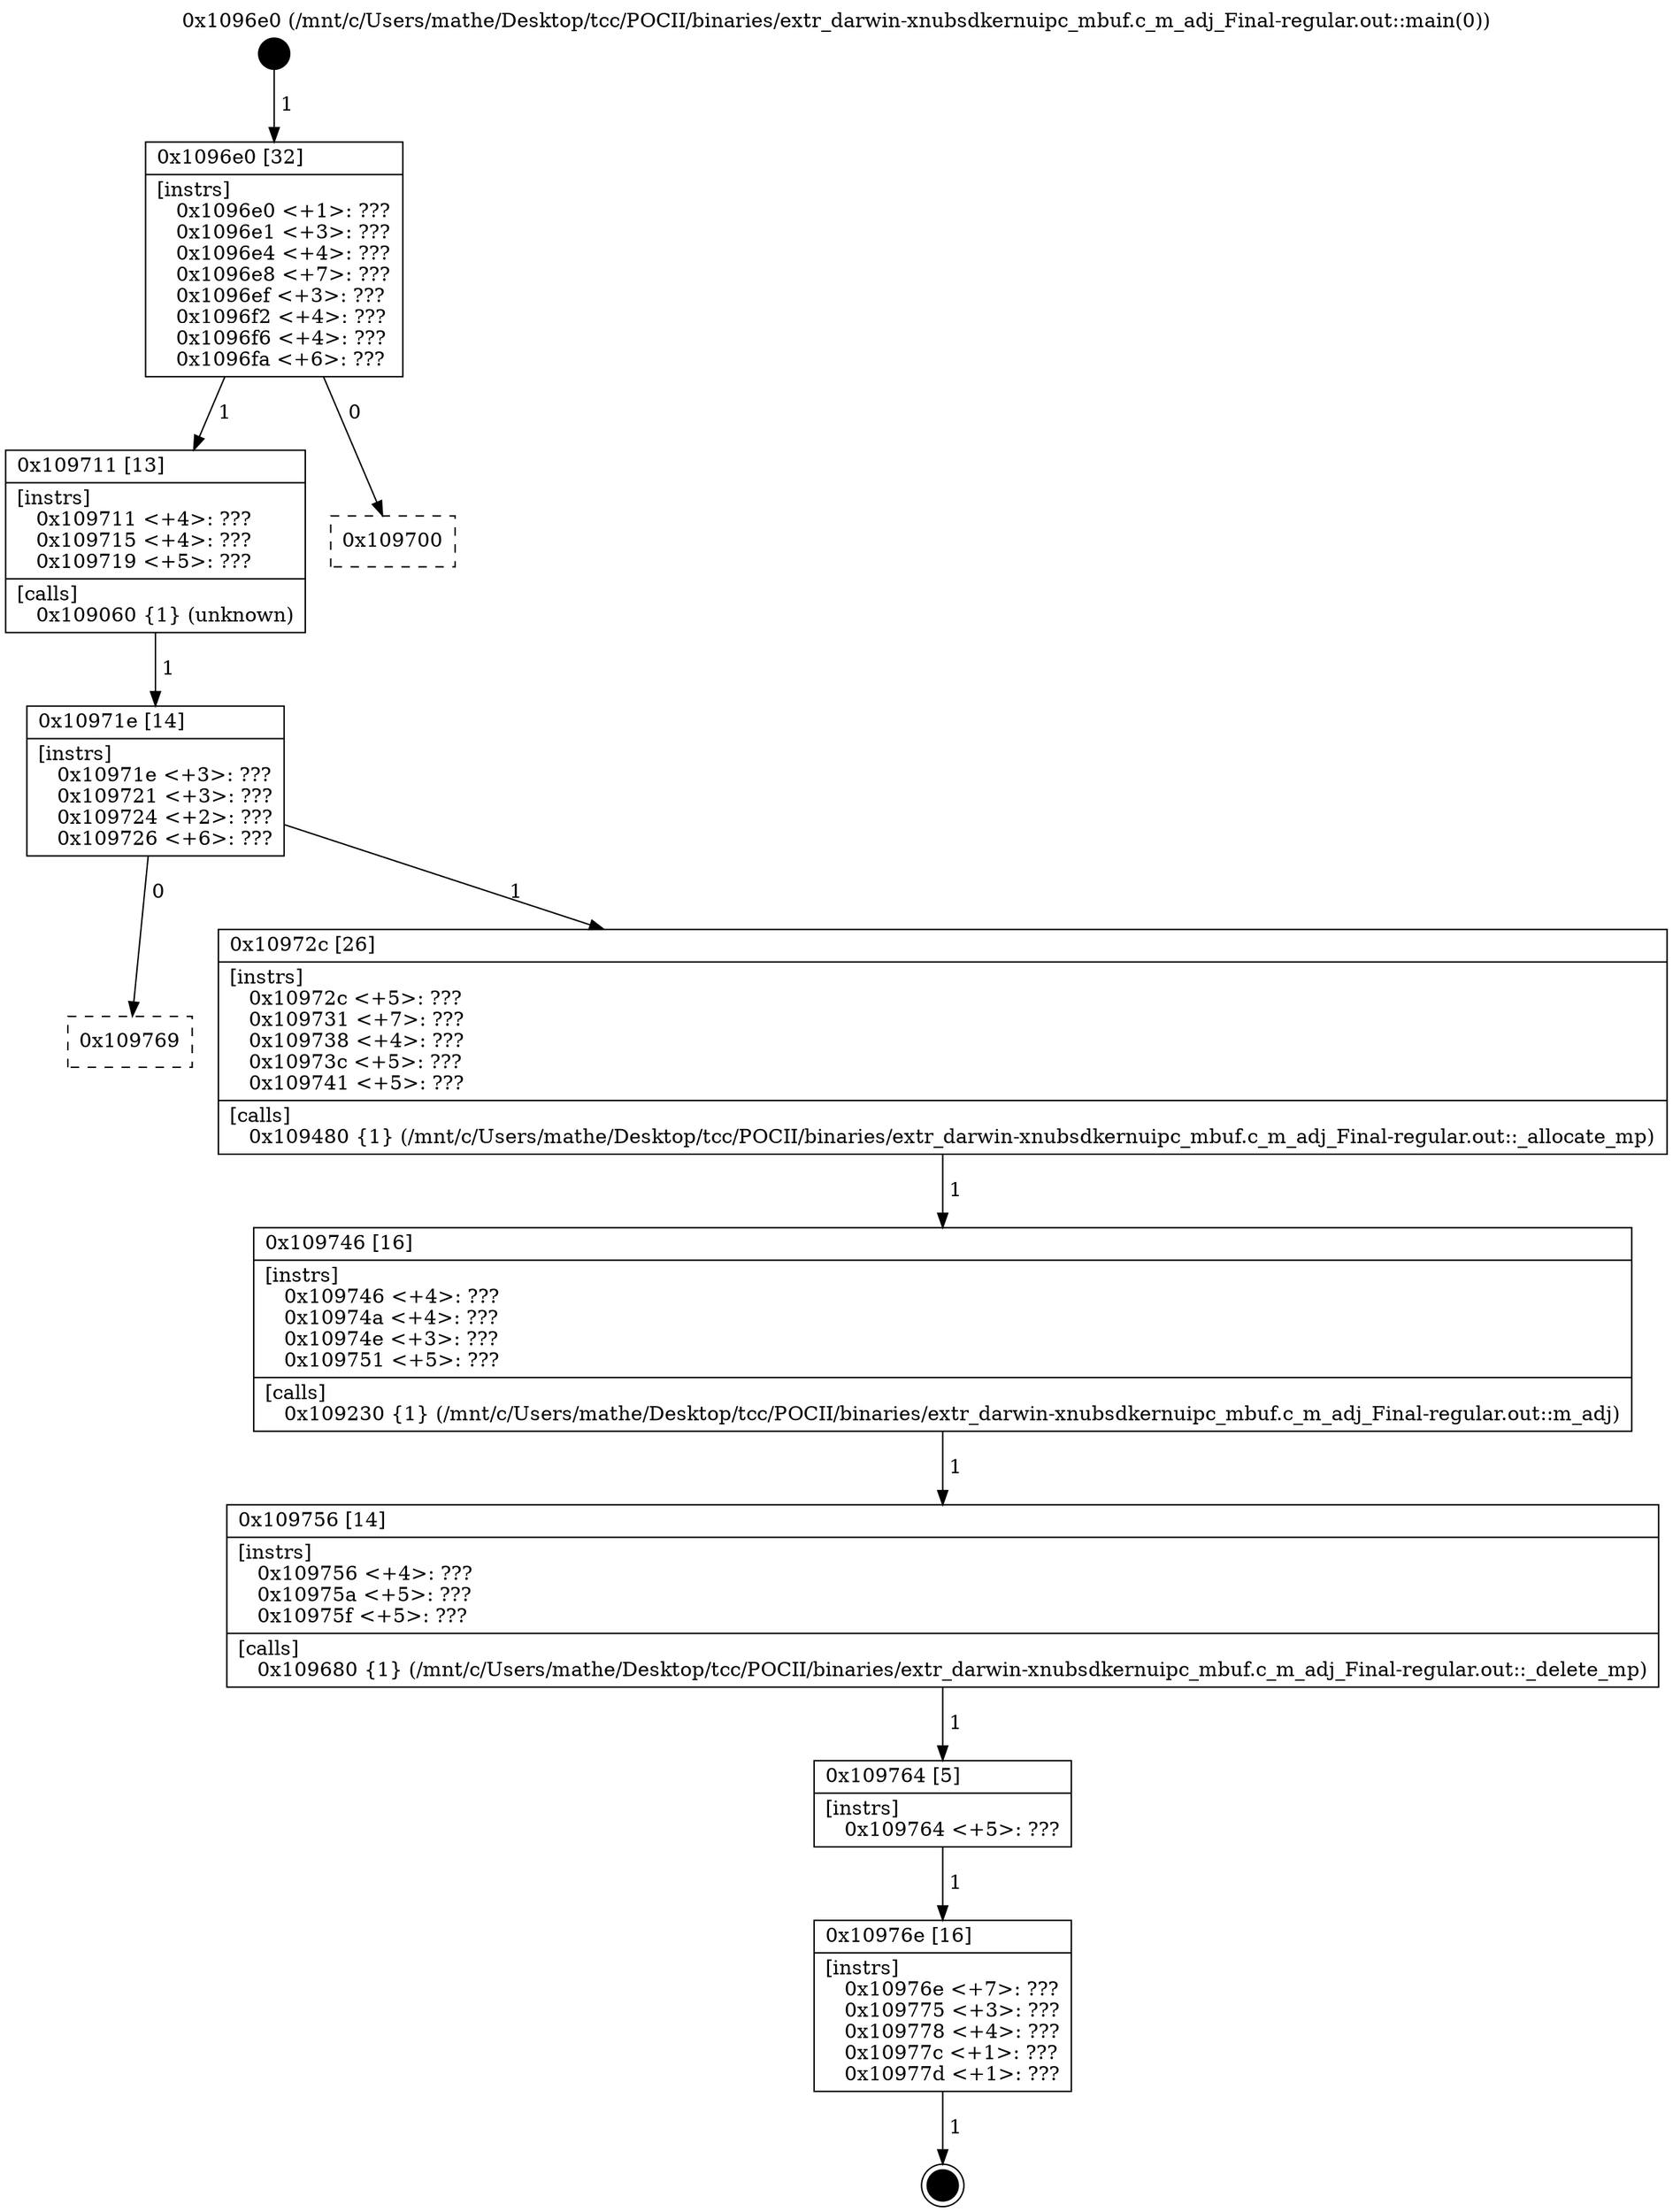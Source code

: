 digraph "0x1096e0" {
  label = "0x1096e0 (/mnt/c/Users/mathe/Desktop/tcc/POCII/binaries/extr_darwin-xnubsdkernuipc_mbuf.c_m_adj_Final-regular.out::main(0))"
  labelloc = "t"
  node[shape=record]

  Entry [label="",width=0.3,height=0.3,shape=circle,fillcolor=black,style=filled]
  "0x1096e0" [label="{
     0x1096e0 [32]\l
     | [instrs]\l
     &nbsp;&nbsp;0x1096e0 \<+1\>: ???\l
     &nbsp;&nbsp;0x1096e1 \<+3\>: ???\l
     &nbsp;&nbsp;0x1096e4 \<+4\>: ???\l
     &nbsp;&nbsp;0x1096e8 \<+7\>: ???\l
     &nbsp;&nbsp;0x1096ef \<+3\>: ???\l
     &nbsp;&nbsp;0x1096f2 \<+4\>: ???\l
     &nbsp;&nbsp;0x1096f6 \<+4\>: ???\l
     &nbsp;&nbsp;0x1096fa \<+6\>: ???\l
  }"]
  "0x109711" [label="{
     0x109711 [13]\l
     | [instrs]\l
     &nbsp;&nbsp;0x109711 \<+4\>: ???\l
     &nbsp;&nbsp;0x109715 \<+4\>: ???\l
     &nbsp;&nbsp;0x109719 \<+5\>: ???\l
     | [calls]\l
     &nbsp;&nbsp;0x109060 \{1\} (unknown)\l
  }"]
  "0x109700" [label="{
     0x109700\l
  }", style=dashed]
  "0x10971e" [label="{
     0x10971e [14]\l
     | [instrs]\l
     &nbsp;&nbsp;0x10971e \<+3\>: ???\l
     &nbsp;&nbsp;0x109721 \<+3\>: ???\l
     &nbsp;&nbsp;0x109724 \<+2\>: ???\l
     &nbsp;&nbsp;0x109726 \<+6\>: ???\l
  }"]
  "0x109769" [label="{
     0x109769\l
  }", style=dashed]
  "0x10972c" [label="{
     0x10972c [26]\l
     | [instrs]\l
     &nbsp;&nbsp;0x10972c \<+5\>: ???\l
     &nbsp;&nbsp;0x109731 \<+7\>: ???\l
     &nbsp;&nbsp;0x109738 \<+4\>: ???\l
     &nbsp;&nbsp;0x10973c \<+5\>: ???\l
     &nbsp;&nbsp;0x109741 \<+5\>: ???\l
     | [calls]\l
     &nbsp;&nbsp;0x109480 \{1\} (/mnt/c/Users/mathe/Desktop/tcc/POCII/binaries/extr_darwin-xnubsdkernuipc_mbuf.c_m_adj_Final-regular.out::_allocate_mp)\l
  }"]
  Exit [label="",width=0.3,height=0.3,shape=circle,fillcolor=black,style=filled,peripheries=2]
  "0x109746" [label="{
     0x109746 [16]\l
     | [instrs]\l
     &nbsp;&nbsp;0x109746 \<+4\>: ???\l
     &nbsp;&nbsp;0x10974a \<+4\>: ???\l
     &nbsp;&nbsp;0x10974e \<+3\>: ???\l
     &nbsp;&nbsp;0x109751 \<+5\>: ???\l
     | [calls]\l
     &nbsp;&nbsp;0x109230 \{1\} (/mnt/c/Users/mathe/Desktop/tcc/POCII/binaries/extr_darwin-xnubsdkernuipc_mbuf.c_m_adj_Final-regular.out::m_adj)\l
  }"]
  "0x109756" [label="{
     0x109756 [14]\l
     | [instrs]\l
     &nbsp;&nbsp;0x109756 \<+4\>: ???\l
     &nbsp;&nbsp;0x10975a \<+5\>: ???\l
     &nbsp;&nbsp;0x10975f \<+5\>: ???\l
     | [calls]\l
     &nbsp;&nbsp;0x109680 \{1\} (/mnt/c/Users/mathe/Desktop/tcc/POCII/binaries/extr_darwin-xnubsdkernuipc_mbuf.c_m_adj_Final-regular.out::_delete_mp)\l
  }"]
  "0x109764" [label="{
     0x109764 [5]\l
     | [instrs]\l
     &nbsp;&nbsp;0x109764 \<+5\>: ???\l
  }"]
  "0x10976e" [label="{
     0x10976e [16]\l
     | [instrs]\l
     &nbsp;&nbsp;0x10976e \<+7\>: ???\l
     &nbsp;&nbsp;0x109775 \<+3\>: ???\l
     &nbsp;&nbsp;0x109778 \<+4\>: ???\l
     &nbsp;&nbsp;0x10977c \<+1\>: ???\l
     &nbsp;&nbsp;0x10977d \<+1\>: ???\l
  }"]
  Entry -> "0x1096e0" [label=" 1"]
  "0x1096e0" -> "0x109711" [label=" 1"]
  "0x1096e0" -> "0x109700" [label=" 0"]
  "0x109711" -> "0x10971e" [label=" 1"]
  "0x10971e" -> "0x109769" [label=" 0"]
  "0x10971e" -> "0x10972c" [label=" 1"]
  "0x10976e" -> Exit [label=" 1"]
  "0x10972c" -> "0x109746" [label=" 1"]
  "0x109746" -> "0x109756" [label=" 1"]
  "0x109756" -> "0x109764" [label=" 1"]
  "0x109764" -> "0x10976e" [label=" 1"]
}
